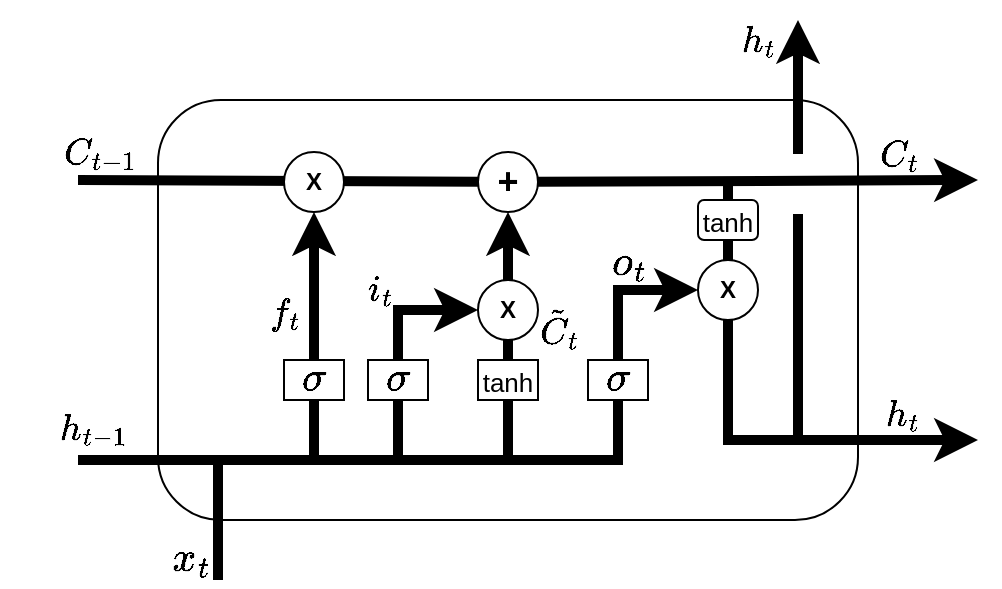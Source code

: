 <mxfile version="17.4.5" type="device"><diagram id="Shp9RbtGTVUiLZWqTPZt" name="Page-1"><mxGraphModel dx="946" dy="604" grid="1" gridSize="10" guides="1" tooltips="1" connect="1" arrows="1" fold="1" page="1" pageScale="1" pageWidth="850" pageHeight="1100" math="1" shadow="0"><root><mxCell id="0"/><mxCell id="1" parent="0"/><mxCell id="Z82FLqPOiPHnYz53UOjh-1" value="" style="rounded=1;whiteSpace=wrap;html=1;connectable=0;allowArrows=0;editable=0;" parent="1" vertex="1"><mxGeometry x="250" y="220" width="350" height="210" as="geometry"/></mxCell><mxCell id="Z82FLqPOiPHnYz53UOjh-5" value="" style="endArrow=none;html=1;rounded=0;strokeWidth=5;" parent="1" target="Z82FLqPOiPHnYz53UOjh-4" edge="1"><mxGeometry width="50" height="50" relative="1" as="geometry"><mxPoint x="210" y="260" as="sourcePoint"/><mxPoint x="680" y="260" as="targetPoint"/></mxGeometry></mxCell><mxCell id="Z82FLqPOiPHnYz53UOjh-38" value="$$C_{t-1}$$" style="edgeLabel;html=1;align=center;verticalAlign=middle;resizable=0;points=[];fontSize=18;fontFamily=Latin Modern;labelBackgroundColor=none;" parent="Z82FLqPOiPHnYz53UOjh-5" vertex="1" connectable="0"><mxGeometry x="-0.765" y="-1" relative="1" as="geometry"><mxPoint x="-13" y="-15" as="offset"/></mxGeometry></mxCell><mxCell id="Z82FLqPOiPHnYz53UOjh-3" value="&lt;b&gt;X&lt;/b&gt;" style="ellipse;whiteSpace=wrap;html=1;aspect=fixed;" parent="1" vertex="1"><mxGeometry x="313" y="246" width="30" height="30" as="geometry"/></mxCell><mxCell id="Z82FLqPOiPHnYz53UOjh-4" value="&lt;font style=&quot;font-size: 18px&quot;&gt;&lt;b&gt;+&lt;/b&gt;&lt;/font&gt;" style="ellipse;whiteSpace=wrap;html=1;aspect=fixed;" parent="1" vertex="1"><mxGeometry x="410" y="246" width="30" height="30" as="geometry"/></mxCell><mxCell id="Z82FLqPOiPHnYz53UOjh-10" value="" style="endArrow=none;html=1;rounded=0;fontSize=18;strokeWidth=5;" parent="1" edge="1"><mxGeometry width="50" height="50" relative="1" as="geometry"><mxPoint x="210" y="400" as="sourcePoint"/><mxPoint x="450" y="400" as="targetPoint"/></mxGeometry></mxCell><mxCell id="Z82FLqPOiPHnYz53UOjh-37" value="$$h_{t-1}$$" style="edgeLabel;html=1;align=center;verticalAlign=middle;resizable=0;points=[];fontSize=18;fontFamily=Latin Modern;labelBackgroundColor=none;" parent="Z82FLqPOiPHnYz53UOjh-10" vertex="1" connectable="0"><mxGeometry x="-0.963" relative="1" as="geometry"><mxPoint x="2" y="-16" as="offset"/></mxGeometry></mxCell><mxCell id="Z82FLqPOiPHnYz53UOjh-11" value="" style="endArrow=classic;html=1;rounded=0;fontSize=18;strokeWidth=5;entryX=0.5;entryY=1;entryDx=0;entryDy=0;startArrow=none;" parent="1" source="Z82FLqPOiPHnYz53UOjh-26" target="Z82FLqPOiPHnYz53UOjh-3" edge="1"><mxGeometry width="50" height="50" relative="1" as="geometry"><mxPoint x="328" y="400" as="sourcePoint"/><mxPoint x="360" y="330" as="targetPoint"/></mxGeometry></mxCell><mxCell id="Z82FLqPOiPHnYz53UOjh-41" value="$$f_t$$" style="edgeLabel;html=1;align=center;verticalAlign=middle;resizable=0;points=[];fontSize=18;fontFamily=Latin Modern;labelBackgroundColor=none;" parent="Z82FLqPOiPHnYz53UOjh-11" vertex="1" connectable="0"><mxGeometry x="-0.234" y="-3" relative="1" as="geometry"><mxPoint x="-18" y="4" as="offset"/></mxGeometry></mxCell><mxCell id="Z82FLqPOiPHnYz53UOjh-14" value="" style="endArrow=classic;html=1;rounded=0;fontSize=18;strokeWidth=5;entryX=0;entryY=0.5;entryDx=0;entryDy=0;startArrow=none;" parent="1" source="Z82FLqPOiPHnYz53UOjh-30" target="Z82FLqPOiPHnYz53UOjh-13" edge="1"><mxGeometry width="50" height="50" relative="1" as="geometry"><mxPoint x="370" y="400" as="sourcePoint"/><mxPoint x="390" y="330" as="targetPoint"/><Array as="points"><mxPoint x="370" y="325"/></Array></mxGeometry></mxCell><mxCell id="Z82FLqPOiPHnYz53UOjh-42" value="$$i_t$$" style="edgeLabel;html=1;align=center;verticalAlign=middle;resizable=0;points=[];fontSize=18;fontFamily=Latin Modern;labelBackgroundColor=none;" parent="Z82FLqPOiPHnYz53UOjh-14" vertex="1" connectable="0"><mxGeometry x="-0.002" y="1" relative="1" as="geometry"><mxPoint x="-17" y="-9" as="offset"/></mxGeometry></mxCell><mxCell id="Z82FLqPOiPHnYz53UOjh-15" value="$$o_t$$" style="endArrow=classic;html=1;rounded=0;fontSize=18;strokeWidth=5;entryX=0;entryY=0.5;entryDx=0;entryDy=0;startArrow=none;labelBackgroundColor=none;" parent="1" source="Z82FLqPOiPHnYz53UOjh-31" target="Z82FLqPOiPHnYz53UOjh-17" edge="1"><mxGeometry x="0.067" y="13" width="50" height="50" relative="1" as="geometry"><mxPoint x="450" y="400" as="sourcePoint"/><mxPoint x="520" y="320" as="targetPoint"/><Array as="points"><mxPoint x="480" y="315"/></Array><mxPoint as="offset"/></mxGeometry></mxCell><mxCell id="Z82FLqPOiPHnYz53UOjh-17" value="&lt;b&gt;X&lt;/b&gt;" style="ellipse;whiteSpace=wrap;html=1;aspect=fixed;" parent="1" vertex="1"><mxGeometry x="520" y="300" width="30" height="30" as="geometry"/></mxCell><mxCell id="Z82FLqPOiPHnYz53UOjh-18" value="" style="endArrow=none;html=1;rounded=0;fontSize=18;strokeWidth=5;exitX=0.5;exitY=0;exitDx=0;exitDy=0;" parent="1" source="Z82FLqPOiPHnYz53UOjh-17" edge="1"><mxGeometry width="50" height="50" relative="1" as="geometry"><mxPoint x="420" y="380" as="sourcePoint"/><mxPoint x="535" y="260" as="targetPoint"/></mxGeometry></mxCell><mxCell id="Z82FLqPOiPHnYz53UOjh-19" value="" style="endArrow=classic;html=1;rounded=0;fontSize=18;strokeWidth=5;exitX=0.5;exitY=1;exitDx=0;exitDy=0;" parent="1" source="Z82FLqPOiPHnYz53UOjh-17" edge="1"><mxGeometry width="50" height="50" relative="1" as="geometry"><mxPoint x="420" y="380" as="sourcePoint"/><mxPoint x="660" y="390" as="targetPoint"/><Array as="points"><mxPoint x="535" y="390"/></Array></mxGeometry></mxCell><mxCell id="Z82FLqPOiPHnYz53UOjh-48" value="$$h_t$$" style="edgeLabel;html=1;align=center;verticalAlign=middle;resizable=0;points=[];fontSize=18;fontFamily=Latin Modern;fontColor=default;labelBackgroundColor=none;" parent="Z82FLqPOiPHnYz53UOjh-19" vertex="1" connectable="0"><mxGeometry x="0.456" y="-3" relative="1" as="geometry"><mxPoint x="12" y="-16" as="offset"/></mxGeometry></mxCell><mxCell id="Z82FLqPOiPHnYz53UOjh-20" value="" style="endArrow=classic;html=1;rounded=0;fontSize=18;strokeWidth=5;" parent="1" edge="1"><mxGeometry width="50" height="50" relative="1" as="geometry"><mxPoint x="570" y="390" as="sourcePoint"/><mxPoint x="570" y="180" as="targetPoint"/></mxGeometry></mxCell><mxCell id="Z82FLqPOiPHnYz53UOjh-46" value="$$h_t$$" style="edgeLabel;html=1;align=center;verticalAlign=middle;resizable=0;points=[];fontSize=18;fontFamily=Latin Modern;fontColor=default;labelBackgroundColor=none;" parent="Z82FLqPOiPHnYz53UOjh-20" vertex="1" connectable="0"><mxGeometry x="0.791" y="-2" relative="1" as="geometry"><mxPoint x="-22" y="-12" as="offset"/></mxGeometry></mxCell><mxCell id="Z82FLqPOiPHnYz53UOjh-22" value="" style="whiteSpace=wrap;html=1;aspect=fixed;shadow=0;fontSize=18;fillColor=#FFFFFF;strokeColor=none;" parent="1" vertex="1"><mxGeometry x="556" y="247" width="30" height="30" as="geometry"/></mxCell><mxCell id="Z82FLqPOiPHnYz53UOjh-2" value="" style="endArrow=classic;html=1;rounded=0;strokeWidth=5;startArrow=none;" parent="1" source="Z82FLqPOiPHnYz53UOjh-4" edge="1"><mxGeometry width="50" height="50" relative="1" as="geometry"><mxPoint x="190" y="260" as="sourcePoint"/><mxPoint x="660" y="260" as="targetPoint"/></mxGeometry></mxCell><mxCell id="Z82FLqPOiPHnYz53UOjh-47" value="$$C_t$$" style="edgeLabel;html=1;align=center;verticalAlign=middle;resizable=0;points=[];fontSize=18;fontFamily=Latin Modern;fontColor=default;labelBackgroundColor=none;" parent="Z82FLqPOiPHnYz53UOjh-2" vertex="1" connectable="0"><mxGeometry x="0.874" y="2" relative="1" as="geometry"><mxPoint x="-26" y="-11" as="offset"/></mxGeometry></mxCell><mxCell id="Z82FLqPOiPHnYz53UOjh-24" value="" style="endArrow=none;html=1;rounded=0;fontSize=18;strokeWidth=5;" parent="1" edge="1"><mxGeometry width="50" height="50" relative="1" as="geometry"><mxPoint x="280" y="460" as="sourcePoint"/><mxPoint x="280" y="400" as="targetPoint"/></mxGeometry></mxCell><mxCell id="Z82FLqPOiPHnYz53UOjh-36" value="&lt;div&gt;$$x_t$$&lt;/div&gt;" style="edgeLabel;html=1;align=center;verticalAlign=middle;resizable=0;points=[];fontSize=18;labelBackgroundColor=none;" parent="Z82FLqPOiPHnYz53UOjh-24" vertex="1" connectable="0"><mxGeometry x="-0.75" y="-1" relative="1" as="geometry"><mxPoint x="-15" y="-3" as="offset"/></mxGeometry></mxCell><mxCell id="Z82FLqPOiPHnYz53UOjh-26" value="$$\sigma$$" style="rounded=0;whiteSpace=wrap;html=1;shadow=0;fontSize=18;fillColor=#FFFFFF;" parent="1" vertex="1"><mxGeometry x="313" y="350" width="30" height="20" as="geometry"/></mxCell><mxCell id="Z82FLqPOiPHnYz53UOjh-29" value="" style="endArrow=none;html=1;rounded=0;fontSize=18;strokeWidth=5;entryX=0.5;entryY=1;entryDx=0;entryDy=0;" parent="1" target="Z82FLqPOiPHnYz53UOjh-26" edge="1"><mxGeometry width="50" height="50" relative="1" as="geometry"><mxPoint x="328" y="400.0" as="sourcePoint"/><mxPoint x="328" y="276" as="targetPoint"/></mxGeometry></mxCell><mxCell id="Z82FLqPOiPHnYz53UOjh-30" value="$$\sigma$$" style="rounded=0;whiteSpace=wrap;html=1;shadow=0;fontSize=18;fillColor=#FFFFFF;" parent="1" vertex="1"><mxGeometry x="355" y="350" width="30" height="20" as="geometry"/></mxCell><mxCell id="Z82FLqPOiPHnYz53UOjh-32" value="" style="endArrow=none;html=1;rounded=0;fontSize=18;strokeWidth=5;entryX=0.5;entryY=1;entryDx=0;entryDy=0;" parent="1" target="Z82FLqPOiPHnYz53UOjh-30" edge="1"><mxGeometry width="50" height="50" relative="1" as="geometry"><mxPoint x="370" y="400.0" as="sourcePoint"/><mxPoint x="410.0" y="315" as="targetPoint"/><Array as="points"/></mxGeometry></mxCell><mxCell id="Z82FLqPOiPHnYz53UOjh-31" value="$$\sigma$$" style="rounded=0;whiteSpace=wrap;html=1;shadow=0;fontSize=18;fillColor=#FFFFFF;" parent="1" vertex="1"><mxGeometry x="465" y="350" width="30" height="20" as="geometry"/></mxCell><mxCell id="Z82FLqPOiPHnYz53UOjh-33" value="" style="endArrow=none;html=1;rounded=0;fontSize=18;strokeWidth=5;entryX=0.5;entryY=1;entryDx=0;entryDy=0;" parent="1" target="Z82FLqPOiPHnYz53UOjh-31" edge="1"><mxGeometry width="50" height="50" relative="1" as="geometry"><mxPoint x="450.0" y="400.0" as="sourcePoint"/><mxPoint x="520.0" y="315" as="targetPoint"/><Array as="points"><mxPoint x="480" y="400"/></Array></mxGeometry></mxCell><mxCell id="Z82FLqPOiPHnYz53UOjh-34" value="" style="endArrow=classic;html=1;rounded=0;fontSize=18;strokeWidth=5;entryX=0.5;entryY=1;entryDx=0;entryDy=0;startArrow=none;" parent="1" source="Z82FLqPOiPHnYz53UOjh-13" target="Z82FLqPOiPHnYz53UOjh-4" edge="1"><mxGeometry width="50" height="50" relative="1" as="geometry"><mxPoint x="425" y="400" as="sourcePoint"/><mxPoint x="420" y="280" as="targetPoint"/></mxGeometry></mxCell><mxCell id="Z82FLqPOiPHnYz53UOjh-13" value="&lt;b&gt;X&lt;/b&gt;" style="ellipse;whiteSpace=wrap;html=1;aspect=fixed;" parent="1" vertex="1"><mxGeometry x="410" y="310" width="30" height="30" as="geometry"/></mxCell><mxCell id="Z82FLqPOiPHnYz53UOjh-35" value="" style="endArrow=none;html=1;rounded=0;fontSize=18;strokeWidth=5;entryX=0.5;entryY=1;entryDx=0;entryDy=0;startArrow=none;" parent="1" source="Z82FLqPOiPHnYz53UOjh-39" target="Z82FLqPOiPHnYz53UOjh-13" edge="1"><mxGeometry width="50" height="50" relative="1" as="geometry"><mxPoint x="425.0" y="400.0" as="sourcePoint"/><mxPoint x="425.0" y="276" as="targetPoint"/></mxGeometry></mxCell><mxCell id="Z82FLqPOiPHnYz53UOjh-39" value="&lt;div align=&quot;center&quot;&gt;&lt;font style=&quot;font-size: 13px ; line-height: 1.2&quot;&gt;tanh&lt;/font&gt;&lt;/div&gt;" style="rounded=0;whiteSpace=wrap;html=1;shadow=0;fontSize=18;fillColor=#FFFFFF;align=center;" parent="1" vertex="1"><mxGeometry x="410" y="350" width="30" height="20" as="geometry"/></mxCell><mxCell id="Z82FLqPOiPHnYz53UOjh-40" value="" style="endArrow=none;html=1;rounded=0;fontSize=18;strokeWidth=5;entryX=0.5;entryY=1;entryDx=0;entryDy=0;" parent="1" target="Z82FLqPOiPHnYz53UOjh-39" edge="1"><mxGeometry width="50" height="50" relative="1" as="geometry"><mxPoint x="425.0" y="400.0" as="sourcePoint"/><mxPoint x="425" y="340" as="targetPoint"/></mxGeometry></mxCell><mxCell id="Z82FLqPOiPHnYz53UOjh-44" value="&lt;div&gt;&lt;span&gt;&lt;span&gt;$$\tilde{C}_t$$&lt;/span&gt;&lt;/span&gt;&lt;/div&gt;" style="text;html=1;align=center;verticalAlign=middle;resizable=0;points=[];autosize=1;strokeColor=none;fillColor=none;fontSize=18;fontFamily=Latin Modern;fontStyle=3" parent="1" vertex="1"><mxGeometry x="385" y="320" width="130" height="30" as="geometry"/></mxCell><mxCell id="1aA5AU4jPAYT8-rLUWQ2-2" value="&lt;div align=&quot;center&quot;&gt;&lt;font style=&quot;font-size: 13px ; line-height: 1.2&quot;&gt;tanh&lt;/font&gt;&lt;/div&gt;" style="rounded=1;whiteSpace=wrap;html=1;shadow=0;fontSize=18;fillColor=#FFFFFF;align=center;" vertex="1" parent="1"><mxGeometry x="520" y="270" width="30" height="20" as="geometry"/></mxCell></root></mxGraphModel></diagram></mxfile>